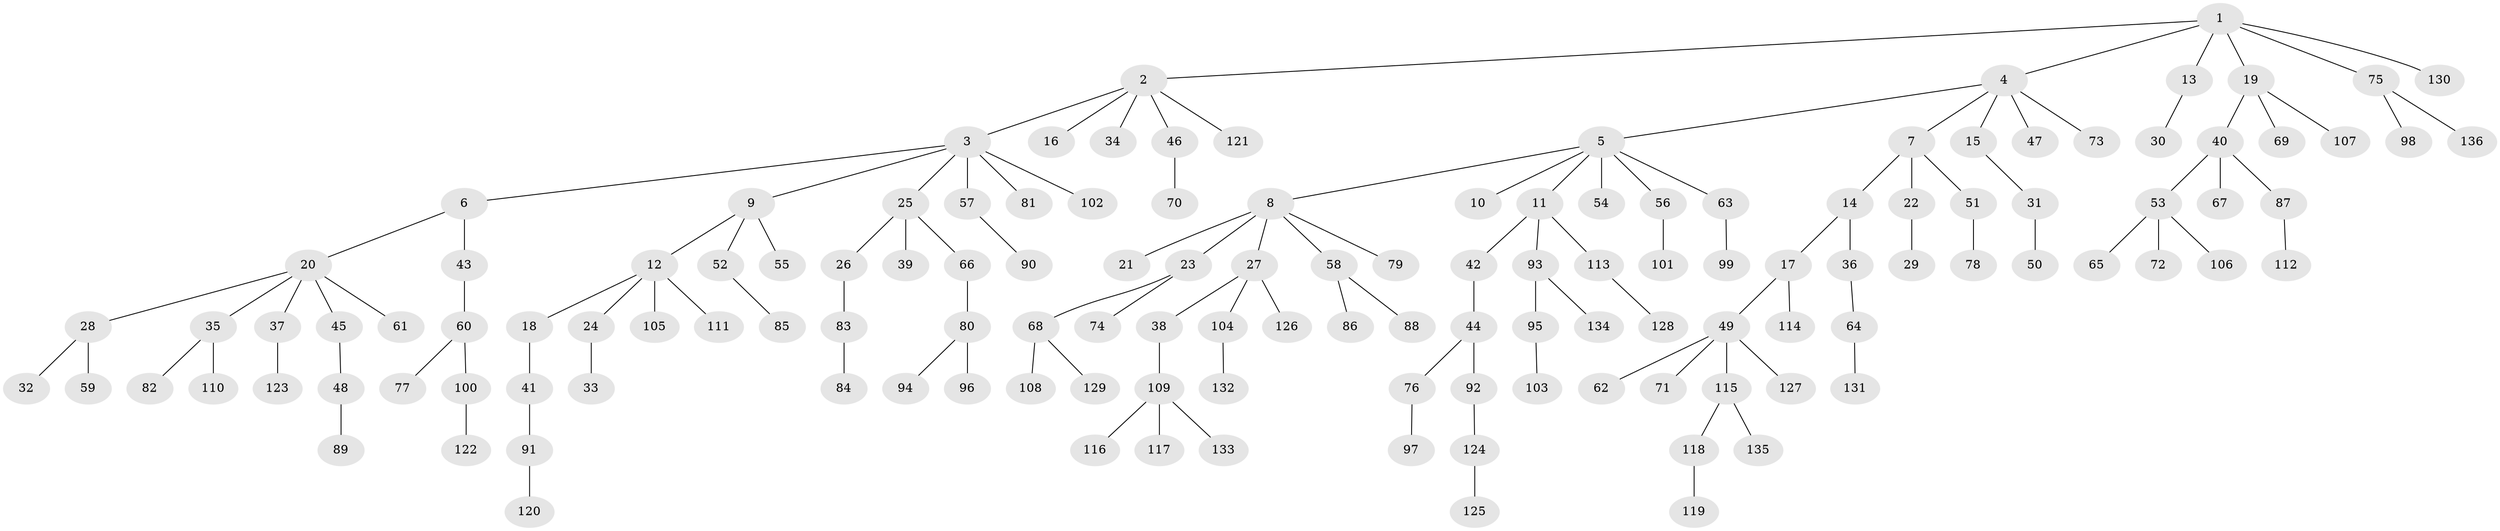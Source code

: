 // Generated by graph-tools (version 1.1) at 2025/50/03/09/25 03:50:20]
// undirected, 136 vertices, 135 edges
graph export_dot {
graph [start="1"]
  node [color=gray90,style=filled];
  1;
  2;
  3;
  4;
  5;
  6;
  7;
  8;
  9;
  10;
  11;
  12;
  13;
  14;
  15;
  16;
  17;
  18;
  19;
  20;
  21;
  22;
  23;
  24;
  25;
  26;
  27;
  28;
  29;
  30;
  31;
  32;
  33;
  34;
  35;
  36;
  37;
  38;
  39;
  40;
  41;
  42;
  43;
  44;
  45;
  46;
  47;
  48;
  49;
  50;
  51;
  52;
  53;
  54;
  55;
  56;
  57;
  58;
  59;
  60;
  61;
  62;
  63;
  64;
  65;
  66;
  67;
  68;
  69;
  70;
  71;
  72;
  73;
  74;
  75;
  76;
  77;
  78;
  79;
  80;
  81;
  82;
  83;
  84;
  85;
  86;
  87;
  88;
  89;
  90;
  91;
  92;
  93;
  94;
  95;
  96;
  97;
  98;
  99;
  100;
  101;
  102;
  103;
  104;
  105;
  106;
  107;
  108;
  109;
  110;
  111;
  112;
  113;
  114;
  115;
  116;
  117;
  118;
  119;
  120;
  121;
  122;
  123;
  124;
  125;
  126;
  127;
  128;
  129;
  130;
  131;
  132;
  133;
  134;
  135;
  136;
  1 -- 2;
  1 -- 4;
  1 -- 13;
  1 -- 19;
  1 -- 75;
  1 -- 130;
  2 -- 3;
  2 -- 16;
  2 -- 34;
  2 -- 46;
  2 -- 121;
  3 -- 6;
  3 -- 9;
  3 -- 25;
  3 -- 57;
  3 -- 81;
  3 -- 102;
  4 -- 5;
  4 -- 7;
  4 -- 15;
  4 -- 47;
  4 -- 73;
  5 -- 8;
  5 -- 10;
  5 -- 11;
  5 -- 54;
  5 -- 56;
  5 -- 63;
  6 -- 20;
  6 -- 43;
  7 -- 14;
  7 -- 22;
  7 -- 51;
  8 -- 21;
  8 -- 23;
  8 -- 27;
  8 -- 58;
  8 -- 79;
  9 -- 12;
  9 -- 52;
  9 -- 55;
  11 -- 42;
  11 -- 93;
  11 -- 113;
  12 -- 18;
  12 -- 24;
  12 -- 105;
  12 -- 111;
  13 -- 30;
  14 -- 17;
  14 -- 36;
  15 -- 31;
  17 -- 49;
  17 -- 114;
  18 -- 41;
  19 -- 40;
  19 -- 69;
  19 -- 107;
  20 -- 28;
  20 -- 35;
  20 -- 37;
  20 -- 45;
  20 -- 61;
  22 -- 29;
  23 -- 68;
  23 -- 74;
  24 -- 33;
  25 -- 26;
  25 -- 39;
  25 -- 66;
  26 -- 83;
  27 -- 38;
  27 -- 104;
  27 -- 126;
  28 -- 32;
  28 -- 59;
  31 -- 50;
  35 -- 82;
  35 -- 110;
  36 -- 64;
  37 -- 123;
  38 -- 109;
  40 -- 53;
  40 -- 67;
  40 -- 87;
  41 -- 91;
  42 -- 44;
  43 -- 60;
  44 -- 76;
  44 -- 92;
  45 -- 48;
  46 -- 70;
  48 -- 89;
  49 -- 62;
  49 -- 71;
  49 -- 115;
  49 -- 127;
  51 -- 78;
  52 -- 85;
  53 -- 65;
  53 -- 72;
  53 -- 106;
  56 -- 101;
  57 -- 90;
  58 -- 86;
  58 -- 88;
  60 -- 77;
  60 -- 100;
  63 -- 99;
  64 -- 131;
  66 -- 80;
  68 -- 108;
  68 -- 129;
  75 -- 98;
  75 -- 136;
  76 -- 97;
  80 -- 94;
  80 -- 96;
  83 -- 84;
  87 -- 112;
  91 -- 120;
  92 -- 124;
  93 -- 95;
  93 -- 134;
  95 -- 103;
  100 -- 122;
  104 -- 132;
  109 -- 116;
  109 -- 117;
  109 -- 133;
  113 -- 128;
  115 -- 118;
  115 -- 135;
  118 -- 119;
  124 -- 125;
}
